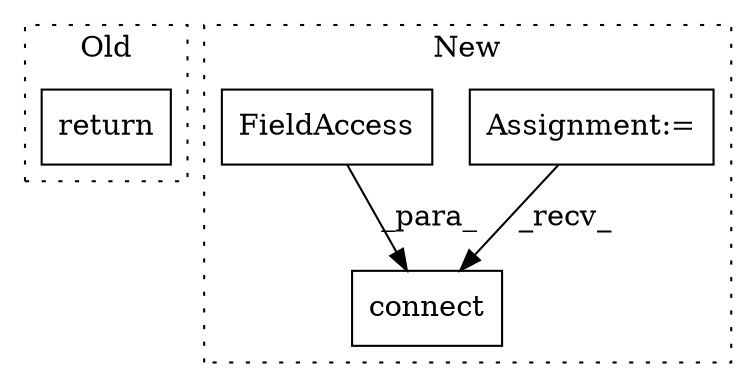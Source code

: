 digraph G {
subgraph cluster0 {
1 [label="return" a="41" s="2230" l="7" shape="box"];
label = "Old";
style="dotted";
}
subgraph cluster1 {
2 [label="connect" a="32" s="2932,2973" l="8,1" shape="box"];
3 [label="Assignment:=" a="7" s="2461" l="3" shape="box"];
4 [label="FieldAccess" a="22" s="2940" l="33" shape="box"];
label = "New";
style="dotted";
}
3 -> 2 [label="_recv_"];
4 -> 2 [label="_para_"];
}